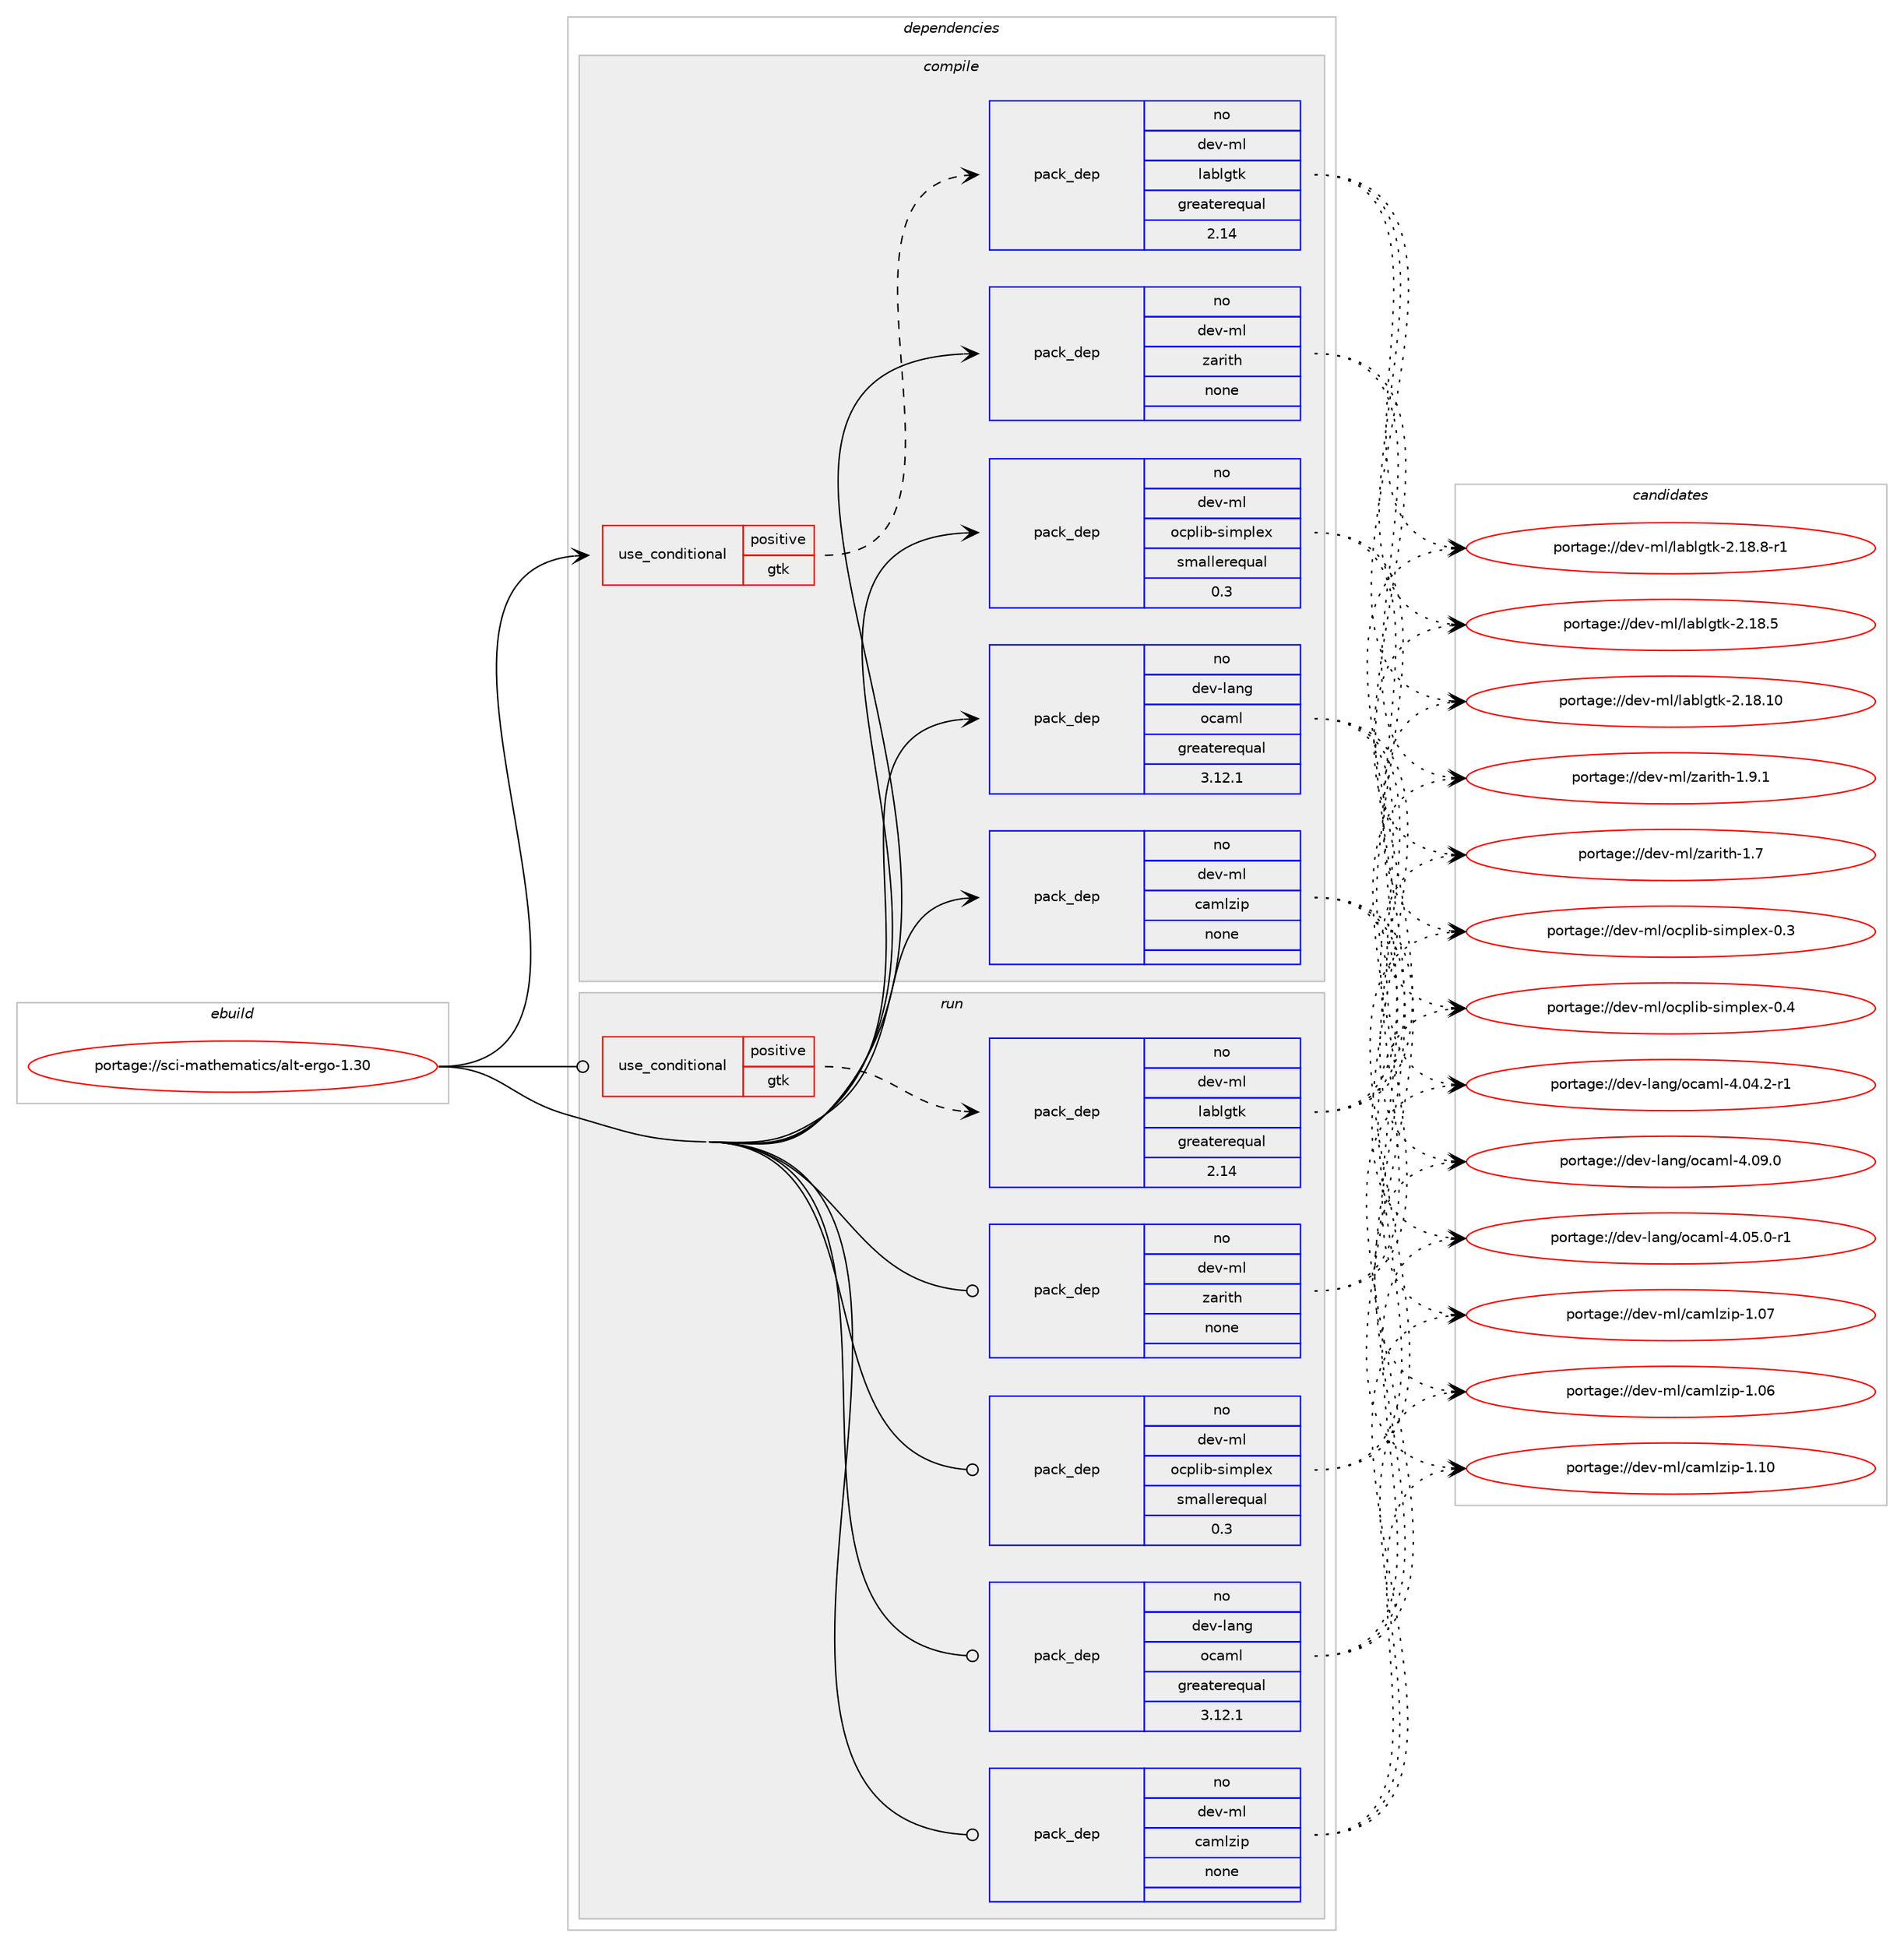 digraph prolog {

# *************
# Graph options
# *************

newrank=true;
concentrate=true;
compound=true;
graph [rankdir=LR,fontname=Helvetica,fontsize=10,ranksep=1.5];#, ranksep=2.5, nodesep=0.2];
edge  [arrowhead=vee];
node  [fontname=Helvetica,fontsize=10];

# **********
# The ebuild
# **********

subgraph cluster_leftcol {
color=gray;
rank=same;
label=<<i>ebuild</i>>;
id [label="portage://sci-mathematics/alt-ergo-1.30", color=red, width=4, href="../sci-mathematics/alt-ergo-1.30.svg"];
}

# ****************
# The dependencies
# ****************

subgraph cluster_midcol {
color=gray;
label=<<i>dependencies</i>>;
subgraph cluster_compile {
fillcolor="#eeeeee";
style=filled;
label=<<i>compile</i>>;
subgraph cond381 {
dependency2846 [label=<<TABLE BORDER="0" CELLBORDER="1" CELLSPACING="0" CELLPADDING="4"><TR><TD ROWSPAN="3" CELLPADDING="10">use_conditional</TD></TR><TR><TD>positive</TD></TR><TR><TD>gtk</TD></TR></TABLE>>, shape=none, color=red];
subgraph pack2403 {
dependency2847 [label=<<TABLE BORDER="0" CELLBORDER="1" CELLSPACING="0" CELLPADDING="4" WIDTH="220"><TR><TD ROWSPAN="6" CELLPADDING="30">pack_dep</TD></TR><TR><TD WIDTH="110">no</TD></TR><TR><TD>dev-ml</TD></TR><TR><TD>lablgtk</TD></TR><TR><TD>greaterequal</TD></TR><TR><TD>2.14</TD></TR></TABLE>>, shape=none, color=blue];
}
dependency2846:e -> dependency2847:w [weight=20,style="dashed",arrowhead="vee"];
}
id:e -> dependency2846:w [weight=20,style="solid",arrowhead="vee"];
subgraph pack2404 {
dependency2848 [label=<<TABLE BORDER="0" CELLBORDER="1" CELLSPACING="0" CELLPADDING="4" WIDTH="220"><TR><TD ROWSPAN="6" CELLPADDING="30">pack_dep</TD></TR><TR><TD WIDTH="110">no</TD></TR><TR><TD>dev-lang</TD></TR><TR><TD>ocaml</TD></TR><TR><TD>greaterequal</TD></TR><TR><TD>3.12.1</TD></TR></TABLE>>, shape=none, color=blue];
}
id:e -> dependency2848:w [weight=20,style="solid",arrowhead="vee"];
subgraph pack2405 {
dependency2849 [label=<<TABLE BORDER="0" CELLBORDER="1" CELLSPACING="0" CELLPADDING="4" WIDTH="220"><TR><TD ROWSPAN="6" CELLPADDING="30">pack_dep</TD></TR><TR><TD WIDTH="110">no</TD></TR><TR><TD>dev-ml</TD></TR><TR><TD>camlzip</TD></TR><TR><TD>none</TD></TR><TR><TD></TD></TR></TABLE>>, shape=none, color=blue];
}
id:e -> dependency2849:w [weight=20,style="solid",arrowhead="vee"];
subgraph pack2406 {
dependency2850 [label=<<TABLE BORDER="0" CELLBORDER="1" CELLSPACING="0" CELLPADDING="4" WIDTH="220"><TR><TD ROWSPAN="6" CELLPADDING="30">pack_dep</TD></TR><TR><TD WIDTH="110">no</TD></TR><TR><TD>dev-ml</TD></TR><TR><TD>ocplib-simplex</TD></TR><TR><TD>smallerequal</TD></TR><TR><TD>0.3</TD></TR></TABLE>>, shape=none, color=blue];
}
id:e -> dependency2850:w [weight=20,style="solid",arrowhead="vee"];
subgraph pack2407 {
dependency2851 [label=<<TABLE BORDER="0" CELLBORDER="1" CELLSPACING="0" CELLPADDING="4" WIDTH="220"><TR><TD ROWSPAN="6" CELLPADDING="30">pack_dep</TD></TR><TR><TD WIDTH="110">no</TD></TR><TR><TD>dev-ml</TD></TR><TR><TD>zarith</TD></TR><TR><TD>none</TD></TR><TR><TD></TD></TR></TABLE>>, shape=none, color=blue];
}
id:e -> dependency2851:w [weight=20,style="solid",arrowhead="vee"];
}
subgraph cluster_compileandrun {
fillcolor="#eeeeee";
style=filled;
label=<<i>compile and run</i>>;
}
subgraph cluster_run {
fillcolor="#eeeeee";
style=filled;
label=<<i>run</i>>;
subgraph cond382 {
dependency2852 [label=<<TABLE BORDER="0" CELLBORDER="1" CELLSPACING="0" CELLPADDING="4"><TR><TD ROWSPAN="3" CELLPADDING="10">use_conditional</TD></TR><TR><TD>positive</TD></TR><TR><TD>gtk</TD></TR></TABLE>>, shape=none, color=red];
subgraph pack2408 {
dependency2853 [label=<<TABLE BORDER="0" CELLBORDER="1" CELLSPACING="0" CELLPADDING="4" WIDTH="220"><TR><TD ROWSPAN="6" CELLPADDING="30">pack_dep</TD></TR><TR><TD WIDTH="110">no</TD></TR><TR><TD>dev-ml</TD></TR><TR><TD>lablgtk</TD></TR><TR><TD>greaterequal</TD></TR><TR><TD>2.14</TD></TR></TABLE>>, shape=none, color=blue];
}
dependency2852:e -> dependency2853:w [weight=20,style="dashed",arrowhead="vee"];
}
id:e -> dependency2852:w [weight=20,style="solid",arrowhead="odot"];
subgraph pack2409 {
dependency2854 [label=<<TABLE BORDER="0" CELLBORDER="1" CELLSPACING="0" CELLPADDING="4" WIDTH="220"><TR><TD ROWSPAN="6" CELLPADDING="30">pack_dep</TD></TR><TR><TD WIDTH="110">no</TD></TR><TR><TD>dev-lang</TD></TR><TR><TD>ocaml</TD></TR><TR><TD>greaterequal</TD></TR><TR><TD>3.12.1</TD></TR></TABLE>>, shape=none, color=blue];
}
id:e -> dependency2854:w [weight=20,style="solid",arrowhead="odot"];
subgraph pack2410 {
dependency2855 [label=<<TABLE BORDER="0" CELLBORDER="1" CELLSPACING="0" CELLPADDING="4" WIDTH="220"><TR><TD ROWSPAN="6" CELLPADDING="30">pack_dep</TD></TR><TR><TD WIDTH="110">no</TD></TR><TR><TD>dev-ml</TD></TR><TR><TD>camlzip</TD></TR><TR><TD>none</TD></TR><TR><TD></TD></TR></TABLE>>, shape=none, color=blue];
}
id:e -> dependency2855:w [weight=20,style="solid",arrowhead="odot"];
subgraph pack2411 {
dependency2856 [label=<<TABLE BORDER="0" CELLBORDER="1" CELLSPACING="0" CELLPADDING="4" WIDTH="220"><TR><TD ROWSPAN="6" CELLPADDING="30">pack_dep</TD></TR><TR><TD WIDTH="110">no</TD></TR><TR><TD>dev-ml</TD></TR><TR><TD>ocplib-simplex</TD></TR><TR><TD>smallerequal</TD></TR><TR><TD>0.3</TD></TR></TABLE>>, shape=none, color=blue];
}
id:e -> dependency2856:w [weight=20,style="solid",arrowhead="odot"];
subgraph pack2412 {
dependency2857 [label=<<TABLE BORDER="0" CELLBORDER="1" CELLSPACING="0" CELLPADDING="4" WIDTH="220"><TR><TD ROWSPAN="6" CELLPADDING="30">pack_dep</TD></TR><TR><TD WIDTH="110">no</TD></TR><TR><TD>dev-ml</TD></TR><TR><TD>zarith</TD></TR><TR><TD>none</TD></TR><TR><TD></TD></TR></TABLE>>, shape=none, color=blue];
}
id:e -> dependency2857:w [weight=20,style="solid",arrowhead="odot"];
}
}

# **************
# The candidates
# **************

subgraph cluster_choices {
rank=same;
color=gray;
label=<<i>candidates</i>>;

subgraph choice2403 {
color=black;
nodesep=1;
choice10010111845109108471089798108103116107455046495646564511449 [label="portage://dev-ml/lablgtk-2.18.8-r1", color=red, width=4,href="../dev-ml/lablgtk-2.18.8-r1.svg"];
choice1001011184510910847108979810810311610745504649564653 [label="portage://dev-ml/lablgtk-2.18.5", color=red, width=4,href="../dev-ml/lablgtk-2.18.5.svg"];
choice100101118451091084710897981081031161074550464956464948 [label="portage://dev-ml/lablgtk-2.18.10", color=red, width=4,href="../dev-ml/lablgtk-2.18.10.svg"];
dependency2847:e -> choice10010111845109108471089798108103116107455046495646564511449:w [style=dotted,weight="100"];
dependency2847:e -> choice1001011184510910847108979810810311610745504649564653:w [style=dotted,weight="100"];
dependency2847:e -> choice100101118451091084710897981081031161074550464956464948:w [style=dotted,weight="100"];
}
subgraph choice2404 {
color=black;
nodesep=1;
choice100101118451089711010347111999710910845524648574648 [label="portage://dev-lang/ocaml-4.09.0", color=red, width=4,href="../dev-lang/ocaml-4.09.0.svg"];
choice1001011184510897110103471119997109108455246485346484511449 [label="portage://dev-lang/ocaml-4.05.0-r1", color=red, width=4,href="../dev-lang/ocaml-4.05.0-r1.svg"];
choice1001011184510897110103471119997109108455246485246504511449 [label="portage://dev-lang/ocaml-4.04.2-r1", color=red, width=4,href="../dev-lang/ocaml-4.04.2-r1.svg"];
dependency2848:e -> choice100101118451089711010347111999710910845524648574648:w [style=dotted,weight="100"];
dependency2848:e -> choice1001011184510897110103471119997109108455246485346484511449:w [style=dotted,weight="100"];
dependency2848:e -> choice1001011184510897110103471119997109108455246485246504511449:w [style=dotted,weight="100"];
}
subgraph choice2405 {
color=black;
nodesep=1;
choice100101118451091084799971091081221051124549464948 [label="portage://dev-ml/camlzip-1.10", color=red, width=4,href="../dev-ml/camlzip-1.10.svg"];
choice100101118451091084799971091081221051124549464855 [label="portage://dev-ml/camlzip-1.07", color=red, width=4,href="../dev-ml/camlzip-1.07.svg"];
choice100101118451091084799971091081221051124549464854 [label="portage://dev-ml/camlzip-1.06", color=red, width=4,href="../dev-ml/camlzip-1.06.svg"];
dependency2849:e -> choice100101118451091084799971091081221051124549464948:w [style=dotted,weight="100"];
dependency2849:e -> choice100101118451091084799971091081221051124549464855:w [style=dotted,weight="100"];
dependency2849:e -> choice100101118451091084799971091081221051124549464854:w [style=dotted,weight="100"];
}
subgraph choice2406 {
color=black;
nodesep=1;
choice100101118451091084711199112108105984511510510911210810112045484652 [label="portage://dev-ml/ocplib-simplex-0.4", color=red, width=4,href="../dev-ml/ocplib-simplex-0.4.svg"];
choice100101118451091084711199112108105984511510510911210810112045484651 [label="portage://dev-ml/ocplib-simplex-0.3", color=red, width=4,href="../dev-ml/ocplib-simplex-0.3.svg"];
dependency2850:e -> choice100101118451091084711199112108105984511510510911210810112045484652:w [style=dotted,weight="100"];
dependency2850:e -> choice100101118451091084711199112108105984511510510911210810112045484651:w [style=dotted,weight="100"];
}
subgraph choice2407 {
color=black;
nodesep=1;
choice100101118451091084712297114105116104454946574649 [label="portage://dev-ml/zarith-1.9.1", color=red, width=4,href="../dev-ml/zarith-1.9.1.svg"];
choice10010111845109108471229711410511610445494655 [label="portage://dev-ml/zarith-1.7", color=red, width=4,href="../dev-ml/zarith-1.7.svg"];
dependency2851:e -> choice100101118451091084712297114105116104454946574649:w [style=dotted,weight="100"];
dependency2851:e -> choice10010111845109108471229711410511610445494655:w [style=dotted,weight="100"];
}
subgraph choice2408 {
color=black;
nodesep=1;
choice10010111845109108471089798108103116107455046495646564511449 [label="portage://dev-ml/lablgtk-2.18.8-r1", color=red, width=4,href="../dev-ml/lablgtk-2.18.8-r1.svg"];
choice1001011184510910847108979810810311610745504649564653 [label="portage://dev-ml/lablgtk-2.18.5", color=red, width=4,href="../dev-ml/lablgtk-2.18.5.svg"];
choice100101118451091084710897981081031161074550464956464948 [label="portage://dev-ml/lablgtk-2.18.10", color=red, width=4,href="../dev-ml/lablgtk-2.18.10.svg"];
dependency2853:e -> choice10010111845109108471089798108103116107455046495646564511449:w [style=dotted,weight="100"];
dependency2853:e -> choice1001011184510910847108979810810311610745504649564653:w [style=dotted,weight="100"];
dependency2853:e -> choice100101118451091084710897981081031161074550464956464948:w [style=dotted,weight="100"];
}
subgraph choice2409 {
color=black;
nodesep=1;
choice100101118451089711010347111999710910845524648574648 [label="portage://dev-lang/ocaml-4.09.0", color=red, width=4,href="../dev-lang/ocaml-4.09.0.svg"];
choice1001011184510897110103471119997109108455246485346484511449 [label="portage://dev-lang/ocaml-4.05.0-r1", color=red, width=4,href="../dev-lang/ocaml-4.05.0-r1.svg"];
choice1001011184510897110103471119997109108455246485246504511449 [label="portage://dev-lang/ocaml-4.04.2-r1", color=red, width=4,href="../dev-lang/ocaml-4.04.2-r1.svg"];
dependency2854:e -> choice100101118451089711010347111999710910845524648574648:w [style=dotted,weight="100"];
dependency2854:e -> choice1001011184510897110103471119997109108455246485346484511449:w [style=dotted,weight="100"];
dependency2854:e -> choice1001011184510897110103471119997109108455246485246504511449:w [style=dotted,weight="100"];
}
subgraph choice2410 {
color=black;
nodesep=1;
choice100101118451091084799971091081221051124549464948 [label="portage://dev-ml/camlzip-1.10", color=red, width=4,href="../dev-ml/camlzip-1.10.svg"];
choice100101118451091084799971091081221051124549464855 [label="portage://dev-ml/camlzip-1.07", color=red, width=4,href="../dev-ml/camlzip-1.07.svg"];
choice100101118451091084799971091081221051124549464854 [label="portage://dev-ml/camlzip-1.06", color=red, width=4,href="../dev-ml/camlzip-1.06.svg"];
dependency2855:e -> choice100101118451091084799971091081221051124549464948:w [style=dotted,weight="100"];
dependency2855:e -> choice100101118451091084799971091081221051124549464855:w [style=dotted,weight="100"];
dependency2855:e -> choice100101118451091084799971091081221051124549464854:w [style=dotted,weight="100"];
}
subgraph choice2411 {
color=black;
nodesep=1;
choice100101118451091084711199112108105984511510510911210810112045484652 [label="portage://dev-ml/ocplib-simplex-0.4", color=red, width=4,href="../dev-ml/ocplib-simplex-0.4.svg"];
choice100101118451091084711199112108105984511510510911210810112045484651 [label="portage://dev-ml/ocplib-simplex-0.3", color=red, width=4,href="../dev-ml/ocplib-simplex-0.3.svg"];
dependency2856:e -> choice100101118451091084711199112108105984511510510911210810112045484652:w [style=dotted,weight="100"];
dependency2856:e -> choice100101118451091084711199112108105984511510510911210810112045484651:w [style=dotted,weight="100"];
}
subgraph choice2412 {
color=black;
nodesep=1;
choice100101118451091084712297114105116104454946574649 [label="portage://dev-ml/zarith-1.9.1", color=red, width=4,href="../dev-ml/zarith-1.9.1.svg"];
choice10010111845109108471229711410511610445494655 [label="portage://dev-ml/zarith-1.7", color=red, width=4,href="../dev-ml/zarith-1.7.svg"];
dependency2857:e -> choice100101118451091084712297114105116104454946574649:w [style=dotted,weight="100"];
dependency2857:e -> choice10010111845109108471229711410511610445494655:w [style=dotted,weight="100"];
}
}

}
